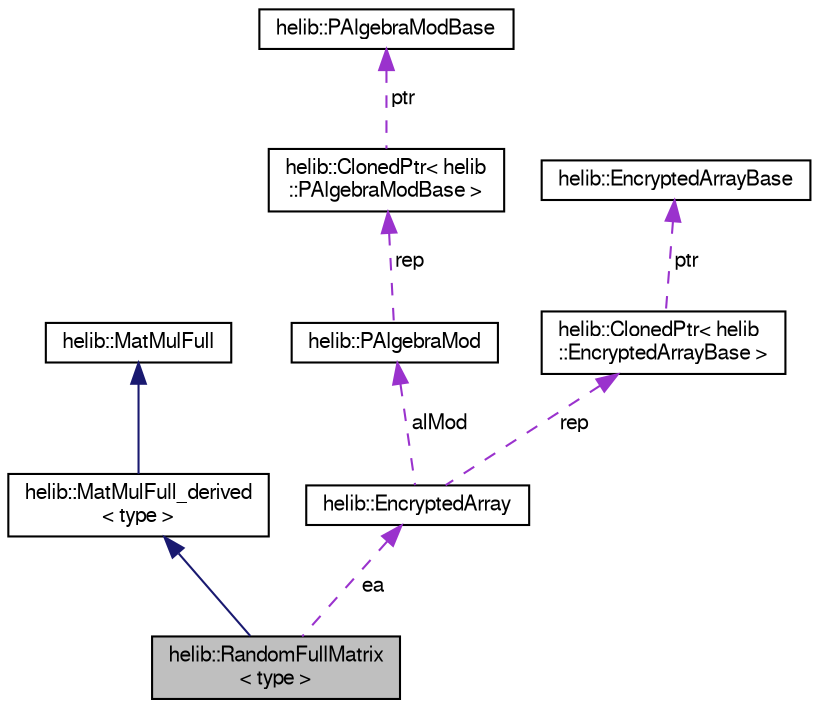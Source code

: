 digraph "helib::RandomFullMatrix&lt; type &gt;"
{
  edge [fontname="FreeSans",fontsize="10",labelfontname="FreeSans",labelfontsize="10"];
  node [fontname="FreeSans",fontsize="10",shape=record];
  Node3 [label="helib::RandomFullMatrix\l\< type \>",height=0.2,width=0.4,color="black", fillcolor="grey75", style="filled", fontcolor="black"];
  Node4 -> Node3 [dir="back",color="midnightblue",fontsize="10",style="solid"];
  Node4 [label="helib::MatMulFull_derived\l\< type \>",height=0.2,width=0.4,color="black", fillcolor="white", style="filled",URL="$classhelib_1_1_mat_mul_full__derived.html"];
  Node5 -> Node4 [dir="back",color="midnightblue",fontsize="10",style="solid"];
  Node5 [label="helib::MatMulFull",height=0.2,width=0.4,color="black", fillcolor="white", style="filled",URL="$classhelib_1_1_mat_mul_full.html"];
  Node6 -> Node3 [dir="back",color="darkorchid3",fontsize="10",style="dashed",label=" ea" ];
  Node6 [label="helib::EncryptedArray",height=0.2,width=0.4,color="black", fillcolor="white", style="filled",URL="$classhelib_1_1_encrypted_array.html",tooltip="A simple wrapper for a smart pointer to an EncryptedArrayBase. This is the interface that higher-leve..."];
  Node7 -> Node6 [dir="back",color="darkorchid3",fontsize="10",style="dashed",label=" alMod" ];
  Node7 [label="helib::PAlgebraMod",height=0.2,width=0.4,color="black", fillcolor="white", style="filled",URL="$classhelib_1_1_p_algebra_mod.html",tooltip="The structure of Z[X]/(Phi_m(X), p) "];
  Node8 -> Node7 [dir="back",color="darkorchid3",fontsize="10",style="dashed",label=" rep" ];
  Node8 [label="helib::ClonedPtr\< helib\l::PAlgebraModBase \>",height=0.2,width=0.4,color="black", fillcolor="white", style="filled",URL="$classhelib_1_1_cloned_ptr.html"];
  Node9 -> Node8 [dir="back",color="darkorchid3",fontsize="10",style="dashed",label=" ptr" ];
  Node9 [label="helib::PAlgebraModBase",height=0.2,width=0.4,color="black", fillcolor="white", style="filled",URL="$classhelib_1_1_p_algebra_mod_base.html",tooltip="Virtual base class for PAlgebraMod. "];
  Node10 -> Node6 [dir="back",color="darkorchid3",fontsize="10",style="dashed",label=" rep" ];
  Node10 [label="helib::ClonedPtr\< helib\l::EncryptedArrayBase \>",height=0.2,width=0.4,color="black", fillcolor="white", style="filled",URL="$classhelib_1_1_cloned_ptr.html"];
  Node11 -> Node10 [dir="back",color="darkorchid3",fontsize="10",style="dashed",label=" ptr" ];
  Node11 [label="helib::EncryptedArrayBase",height=0.2,width=0.4,color="black", fillcolor="white", style="filled",URL="$classhelib_1_1_encrypted_array_base.html",tooltip="virtual class for data-movement operations on arrays of slots "];
}
